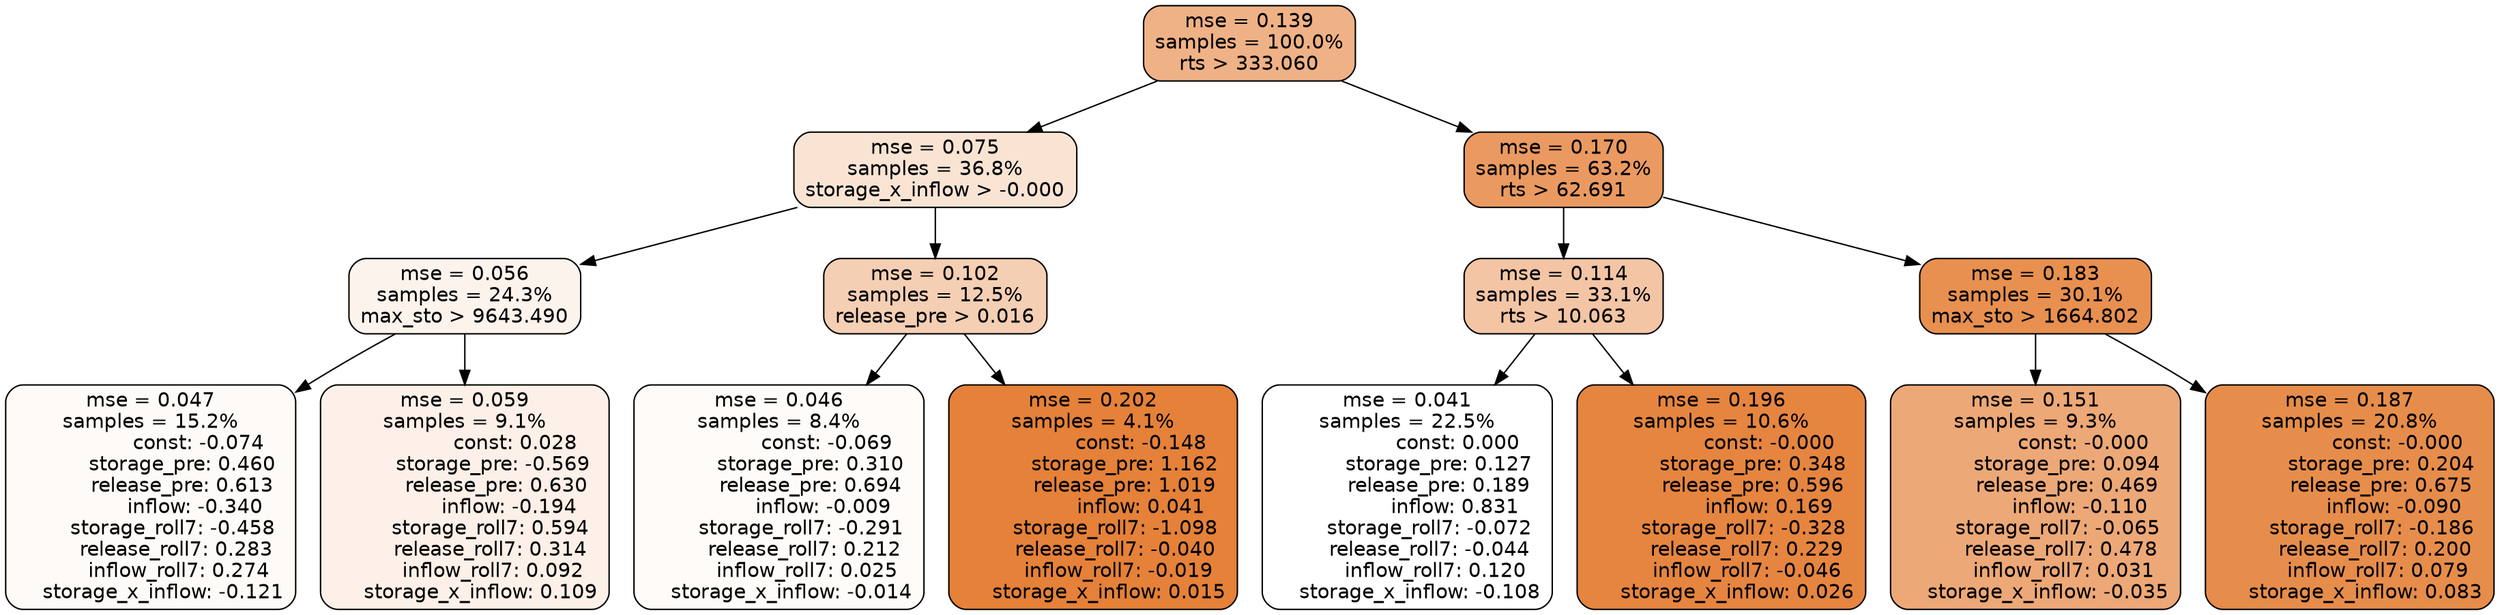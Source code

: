 digraph tree {
node [shape=rectangle, style="filled, rounded", color="black", fontname=helvetica] ;
edge [fontname=helvetica] ;
	"0" [label="mse = 0.139
samples = 100.0%
rts > 333.060", fillcolor="#efb286"]
	"8" [label="mse = 0.075
samples = 36.8%
storage_x_inflow > -0.000", fillcolor="#f9e4d4"]
	"1" [label="mse = 0.170
samples = 63.2%
rts > 62.691", fillcolor="#ea9a60"]
	"9" [label="mse = 0.056
samples = 24.3%
max_sto > 9643.490", fillcolor="#fcf3ec"]
	"12" [label="mse = 0.102
samples = 12.5%
release_pre > 0.016", fillcolor="#f5cfb4"]
	"2" [label="mse = 0.114
samples = 33.1%
rts > 10.063", fillcolor="#f3c5a5"]
	"5" [label="mse = 0.183
samples = 30.1%
max_sto > 1664.802", fillcolor="#e89050"]
	"10" [label="mse = 0.047
samples = 15.2%
               const: -0.074
          storage_pre: 0.460
          release_pre: 0.613
              inflow: -0.340
       storage_roll7: -0.458
        release_roll7: 0.283
         inflow_roll7: 0.274
    storage_x_inflow: -0.121", fillcolor="#fefaf7"]
	"11" [label="mse = 0.059
samples = 9.1%
                const: 0.028
         storage_pre: -0.569
          release_pre: 0.630
              inflow: -0.194
        storage_roll7: 0.594
        release_roll7: 0.314
         inflow_roll7: 0.092
     storage_x_inflow: 0.109", fillcolor="#fcf0e8"]
	"13" [label="mse = 0.046
samples = 8.4%
               const: -0.069
          storage_pre: 0.310
          release_pre: 0.694
              inflow: -0.009
       storage_roll7: -0.291
        release_roll7: 0.212
         inflow_roll7: 0.025
    storage_x_inflow: -0.014", fillcolor="#fefbf8"]
	"14" [label="mse = 0.202
samples = 4.1%
               const: -0.148
          storage_pre: 1.162
          release_pre: 1.019
               inflow: 0.041
       storage_roll7: -1.098
       release_roll7: -0.040
        inflow_roll7: -0.019
     storage_x_inflow: 0.015", fillcolor="#e58139"]
	"3" [label="mse = 0.041
samples = 22.5%
                const: 0.000
          storage_pre: 0.127
          release_pre: 0.189
               inflow: 0.831
       storage_roll7: -0.072
       release_roll7: -0.044
         inflow_roll7: 0.120
    storage_x_inflow: -0.108", fillcolor="#ffffff"]
	"4" [label="mse = 0.196
samples = 10.6%
               const: -0.000
          storage_pre: 0.348
          release_pre: 0.596
               inflow: 0.169
       storage_roll7: -0.328
        release_roll7: 0.229
        inflow_roll7: -0.046
     storage_x_inflow: 0.026", fillcolor="#e68540"]
	"7" [label="mse = 0.151
samples = 9.3%
               const: -0.000
          storage_pre: 0.094
          release_pre: 0.469
              inflow: -0.110
       storage_roll7: -0.065
        release_roll7: 0.478
         inflow_roll7: 0.031
    storage_x_inflow: -0.035", fillcolor="#eda877"]
	"6" [label="mse = 0.187
samples = 20.8%
               const: -0.000
          storage_pre: 0.204
          release_pre: 0.675
              inflow: -0.090
       storage_roll7: -0.186
        release_roll7: 0.200
         inflow_roll7: 0.079
     storage_x_inflow: 0.083", fillcolor="#e78d4b"]

	"0" -> "1"
	"0" -> "8"
	"8" -> "9"
	"8" -> "12"
	"1" -> "2"
	"1" -> "5"
	"9" -> "10"
	"9" -> "11"
	"12" -> "13"
	"12" -> "14"
	"2" -> "3"
	"2" -> "4"
	"5" -> "6"
	"5" -> "7"
}